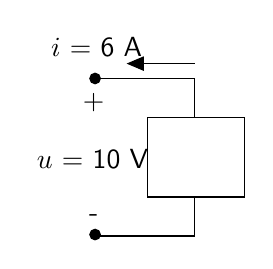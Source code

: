 \begin{tikzpicture}[y=-1cm]
\sf
\filldraw[black] (1.322,1.562) circle (0.067cm);
\filldraw[black] (1.322,3.544) circle (0.067cm);
\draw[arrows=triangle 45-,black] (1.722,1.373) -- (2.589,1.373);
\draw[black] (2.589,2.062) -- (2.589,1.562) -- (1.389,1.562);
\draw[black] (2.589,3.062) -- (2.589,3.562) -- (1.389,3.562);
\draw[black] (1.989,2.062) rectangle (3.222,3.067);
\path (2.044,1.278) node[text=black,anchor=base east] {$i$ = 6 A};
\path (1.289,2.707) node[text=black,anchor=base] {$u$ = 10 V};
\path (1.304,1.962) node[text=black,anchor=base] {+};
\path (1.304,3.38) node[text=black,anchor=base] {-};

\end{tikzpicture}%

%% Configure (x)emacs for this file ...
%% Local Variables:
%% mode: latex
%% End: